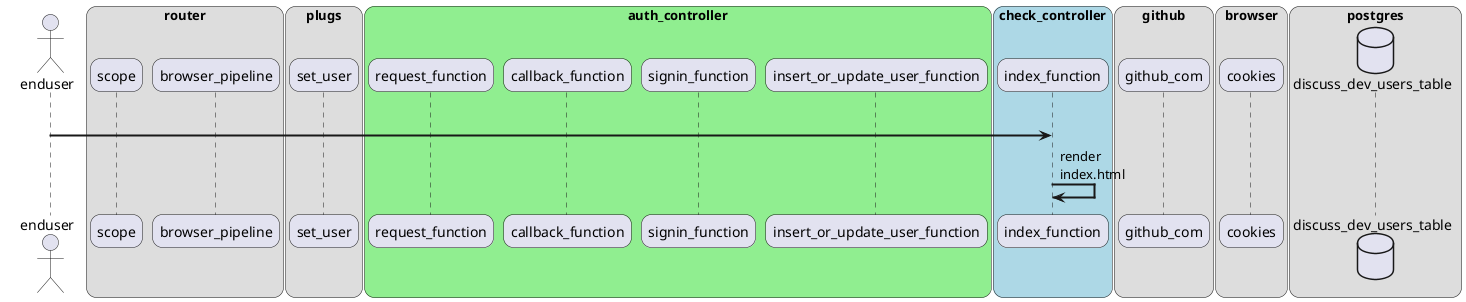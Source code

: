 
@startuml


skinparam sequenceArrowThickness 2
skinparam roundcorner 20
skinparam maxmessagesize 60

' List client service components/participants here

actor enduser

box "router"
participant scope
participant browser_pipeline
end box

box "plugs"
participant set_user
end box

box "auth_controller" #Lightgreen
participant request_function
participant callback_function
participant signin_function
participant insert_or_update_user_function
end box

box "check_controller" #LightBlue
participant index_function
end box


box "github"
participant github_com
end box

box "browser"
participant cookies
end box

box postgres
database discuss_dev_users_table
end box

group Request_flow

enduser -> index_function
index_function -> index_function : render index.html

@enduml
